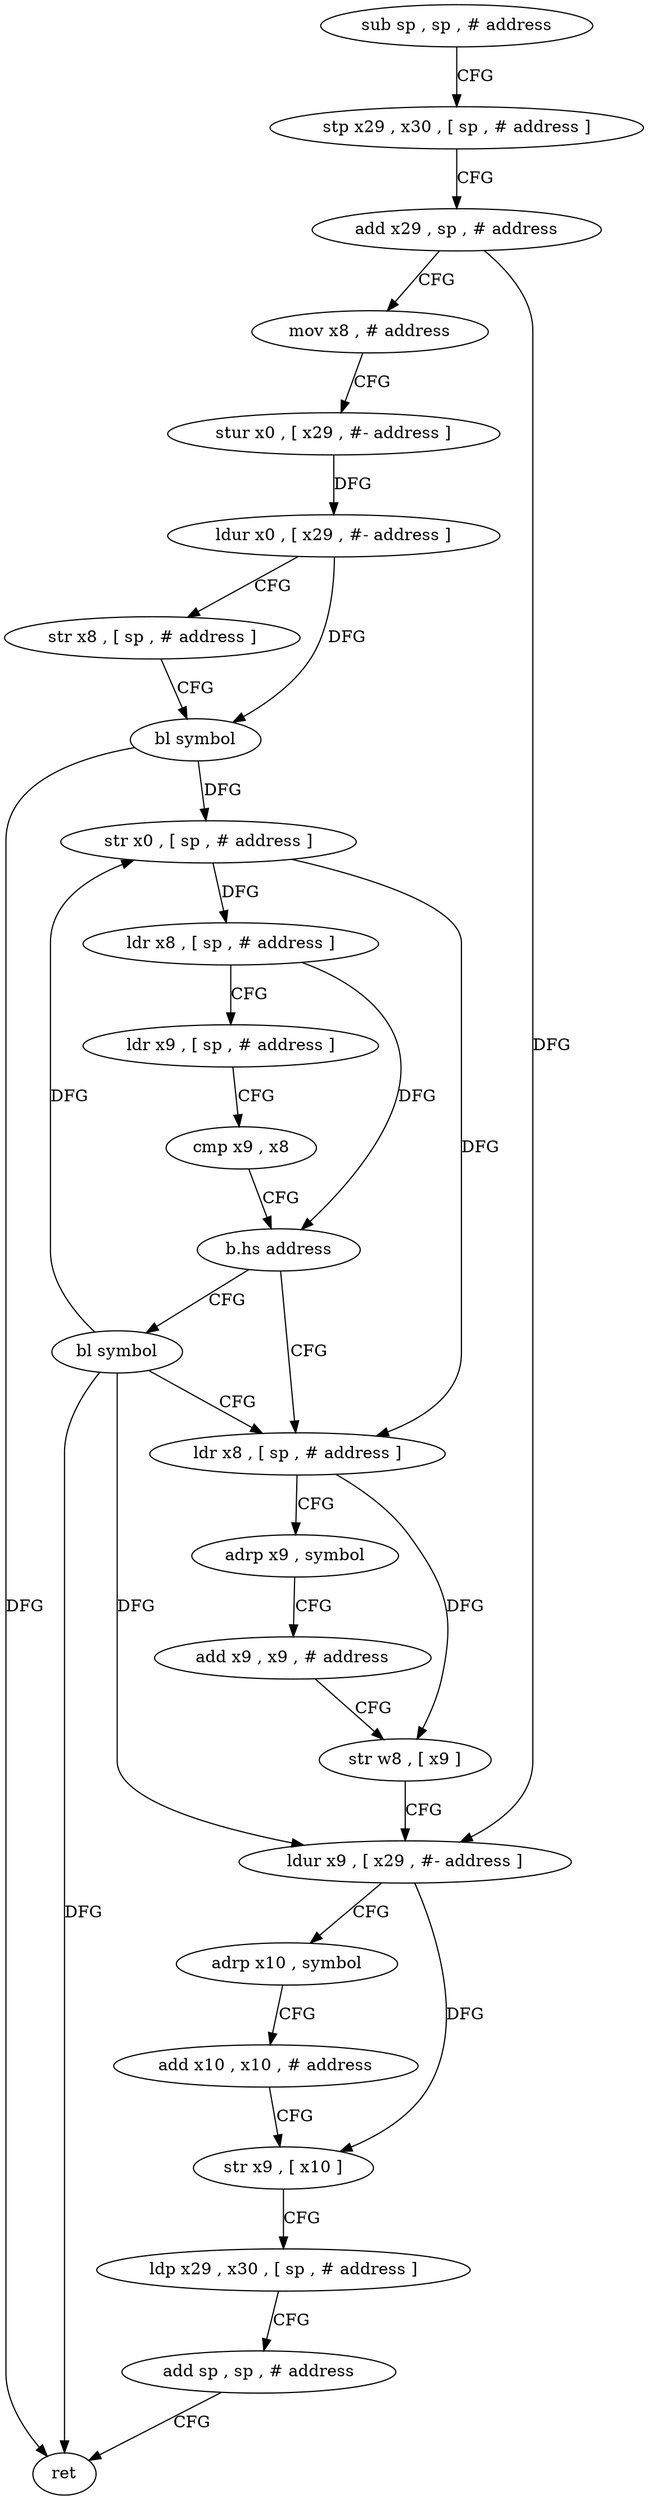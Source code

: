 digraph "func" {
"4205172" [label = "sub sp , sp , # address" ]
"4205176" [label = "stp x29 , x30 , [ sp , # address ]" ]
"4205180" [label = "add x29 , sp , # address" ]
"4205184" [label = "mov x8 , # address" ]
"4205188" [label = "stur x0 , [ x29 , #- address ]" ]
"4205192" [label = "ldur x0 , [ x29 , #- address ]" ]
"4205196" [label = "str x8 , [ sp , # address ]" ]
"4205200" [label = "bl symbol" ]
"4205204" [label = "str x0 , [ sp , # address ]" ]
"4205208" [label = "ldr x8 , [ sp , # address ]" ]
"4205212" [label = "ldr x9 , [ sp , # address ]" ]
"4205216" [label = "cmp x9 , x8" ]
"4205220" [label = "b.hs address" ]
"4205228" [label = "ldr x8 , [ sp , # address ]" ]
"4205224" [label = "bl symbol" ]
"4205232" [label = "adrp x9 , symbol" ]
"4205236" [label = "add x9 , x9 , # address" ]
"4205240" [label = "str w8 , [ x9 ]" ]
"4205244" [label = "ldur x9 , [ x29 , #- address ]" ]
"4205248" [label = "adrp x10 , symbol" ]
"4205252" [label = "add x10 , x10 , # address" ]
"4205256" [label = "str x9 , [ x10 ]" ]
"4205260" [label = "ldp x29 , x30 , [ sp , # address ]" ]
"4205264" [label = "add sp , sp , # address" ]
"4205268" [label = "ret" ]
"4205172" -> "4205176" [ label = "CFG" ]
"4205176" -> "4205180" [ label = "CFG" ]
"4205180" -> "4205184" [ label = "CFG" ]
"4205180" -> "4205244" [ label = "DFG" ]
"4205184" -> "4205188" [ label = "CFG" ]
"4205188" -> "4205192" [ label = "DFG" ]
"4205192" -> "4205196" [ label = "CFG" ]
"4205192" -> "4205200" [ label = "DFG" ]
"4205196" -> "4205200" [ label = "CFG" ]
"4205200" -> "4205204" [ label = "DFG" ]
"4205200" -> "4205268" [ label = "DFG" ]
"4205204" -> "4205208" [ label = "DFG" ]
"4205204" -> "4205228" [ label = "DFG" ]
"4205208" -> "4205212" [ label = "CFG" ]
"4205208" -> "4205220" [ label = "DFG" ]
"4205212" -> "4205216" [ label = "CFG" ]
"4205216" -> "4205220" [ label = "CFG" ]
"4205220" -> "4205228" [ label = "CFG" ]
"4205220" -> "4205224" [ label = "CFG" ]
"4205228" -> "4205232" [ label = "CFG" ]
"4205228" -> "4205240" [ label = "DFG" ]
"4205224" -> "4205228" [ label = "CFG" ]
"4205224" -> "4205204" [ label = "DFG" ]
"4205224" -> "4205244" [ label = "DFG" ]
"4205224" -> "4205268" [ label = "DFG" ]
"4205232" -> "4205236" [ label = "CFG" ]
"4205236" -> "4205240" [ label = "CFG" ]
"4205240" -> "4205244" [ label = "CFG" ]
"4205244" -> "4205248" [ label = "CFG" ]
"4205244" -> "4205256" [ label = "DFG" ]
"4205248" -> "4205252" [ label = "CFG" ]
"4205252" -> "4205256" [ label = "CFG" ]
"4205256" -> "4205260" [ label = "CFG" ]
"4205260" -> "4205264" [ label = "CFG" ]
"4205264" -> "4205268" [ label = "CFG" ]
}
